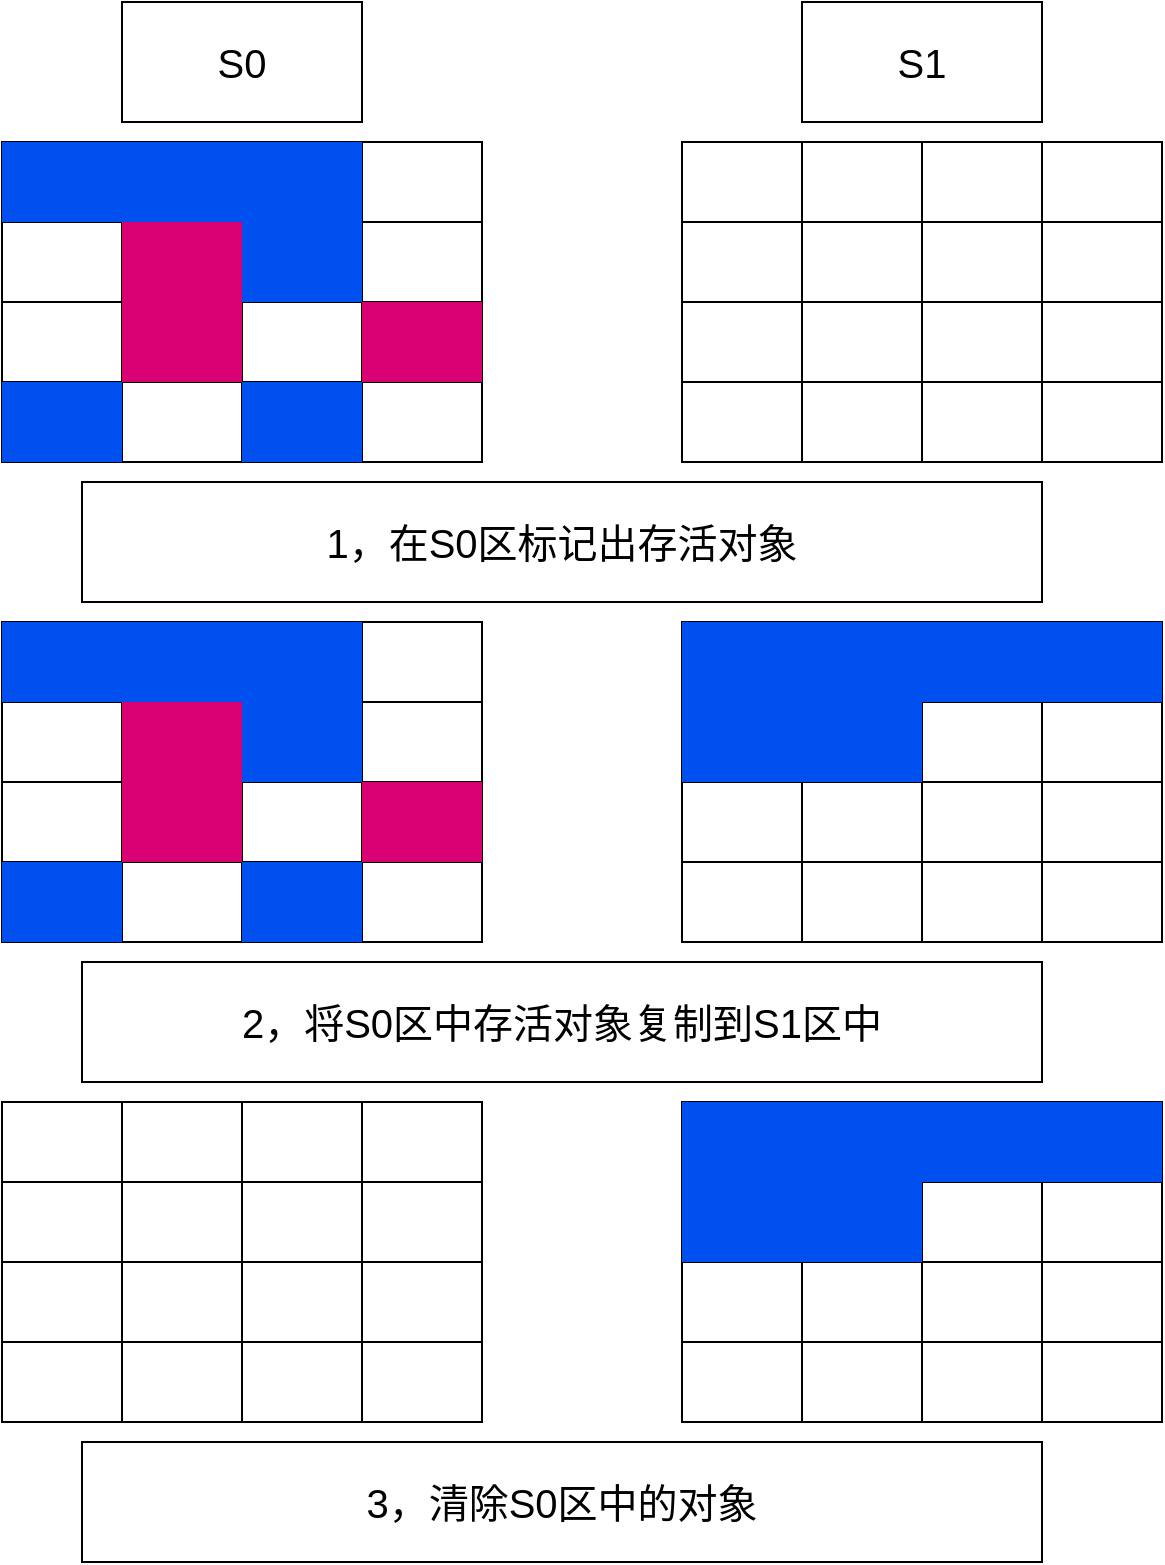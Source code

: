 <mxfile version="14.3.2" type="github">
  <diagram id="u2brwqmznn7h5zgTEAcD" name="Page-1">
    <mxGraphModel dx="1422" dy="1883" grid="1" gridSize="10" guides="1" tooltips="1" connect="1" arrows="1" fold="1" page="1" pageScale="1" pageWidth="827" pageHeight="1169" math="0" shadow="0">
      <root>
        <mxCell id="0" />
        <mxCell id="1" parent="0" />
        <mxCell id="-_webPQmhwI-9-KxhWY7-37" value="" style="shape=table;html=1;whiteSpace=wrap;startSize=0;container=1;collapsible=0;childLayout=tableLayout;rowLines=1;columnLines=1;" vertex="1" parent="1">
          <mxGeometry x="120" y="40" width="240" height="160" as="geometry" />
        </mxCell>
        <mxCell id="-_webPQmhwI-9-KxhWY7-38" style="shape=partialRectangle;html=1;whiteSpace=wrap;collapsible=0;dropTarget=0;pointerEvents=0;fillColor=none;top=0;left=0;bottom=0;right=0;points=[[0,0.5],[1,0.5]];portConstraint=eastwest;" vertex="1" parent="-_webPQmhwI-9-KxhWY7-37">
          <mxGeometry width="240" height="40" as="geometry" />
        </mxCell>
        <mxCell id="-_webPQmhwI-9-KxhWY7-39" style="shape=partialRectangle;html=1;whiteSpace=wrap;connectable=0;fillColor=#0050ef;top=0;left=0;bottom=0;right=0;overflow=hidden;strokeColor=#001DBC;fontColor=#ffffff;" vertex="1" parent="-_webPQmhwI-9-KxhWY7-38">
          <mxGeometry width="60" height="40" as="geometry" />
        </mxCell>
        <mxCell id="-_webPQmhwI-9-KxhWY7-40" style="shape=partialRectangle;html=1;whiteSpace=wrap;connectable=0;fillColor=#0050ef;top=0;left=0;bottom=0;right=0;overflow=hidden;strokeColor=#001DBC;fontColor=#ffffff;" vertex="1" parent="-_webPQmhwI-9-KxhWY7-38">
          <mxGeometry x="60" width="60" height="40" as="geometry" />
        </mxCell>
        <mxCell id="-_webPQmhwI-9-KxhWY7-41" style="shape=partialRectangle;html=1;whiteSpace=wrap;connectable=0;fillColor=#0050ef;top=0;left=0;bottom=0;right=0;overflow=hidden;strokeColor=#001DBC;fontColor=#ffffff;" vertex="1" parent="-_webPQmhwI-9-KxhWY7-38">
          <mxGeometry x="120" width="60" height="40" as="geometry" />
        </mxCell>
        <mxCell id="-_webPQmhwI-9-KxhWY7-42" style="shape=partialRectangle;html=1;whiteSpace=wrap;connectable=0;fillColor=none;top=0;left=0;bottom=0;right=0;overflow=hidden;" vertex="1" parent="-_webPQmhwI-9-KxhWY7-38">
          <mxGeometry x="180" width="60" height="40" as="geometry" />
        </mxCell>
        <mxCell id="-_webPQmhwI-9-KxhWY7-43" value="" style="shape=partialRectangle;html=1;whiteSpace=wrap;collapsible=0;dropTarget=0;pointerEvents=0;fillColor=none;top=0;left=0;bottom=0;right=0;points=[[0,0.5],[1,0.5]];portConstraint=eastwest;" vertex="1" parent="-_webPQmhwI-9-KxhWY7-37">
          <mxGeometry y="40" width="240" height="40" as="geometry" />
        </mxCell>
        <mxCell id="-_webPQmhwI-9-KxhWY7-44" style="shape=partialRectangle;html=1;whiteSpace=wrap;connectable=0;fillColor=none;top=0;left=0;bottom=0;right=0;overflow=hidden;" vertex="1" parent="-_webPQmhwI-9-KxhWY7-43">
          <mxGeometry width="60" height="40" as="geometry" />
        </mxCell>
        <mxCell id="-_webPQmhwI-9-KxhWY7-45" value="" style="shape=partialRectangle;html=1;whiteSpace=wrap;connectable=0;fillColor=#d80073;top=0;left=0;bottom=0;right=0;overflow=hidden;strokeColor=#A50040;fontColor=#ffffff;" vertex="1" parent="-_webPQmhwI-9-KxhWY7-43">
          <mxGeometry x="60" width="60" height="40" as="geometry" />
        </mxCell>
        <mxCell id="-_webPQmhwI-9-KxhWY7-46" value="" style="shape=partialRectangle;html=1;whiteSpace=wrap;connectable=0;fillColor=#0050ef;top=0;left=0;bottom=0;right=0;overflow=hidden;strokeColor=#001DBC;fontColor=#ffffff;" vertex="1" parent="-_webPQmhwI-9-KxhWY7-43">
          <mxGeometry x="120" width="60" height="40" as="geometry" />
        </mxCell>
        <mxCell id="-_webPQmhwI-9-KxhWY7-47" style="shape=partialRectangle;html=1;whiteSpace=wrap;connectable=0;fillColor=none;top=0;left=0;bottom=0;right=0;overflow=hidden;" vertex="1" parent="-_webPQmhwI-9-KxhWY7-43">
          <mxGeometry x="180" width="60" height="40" as="geometry" />
        </mxCell>
        <mxCell id="-_webPQmhwI-9-KxhWY7-48" value="" style="shape=partialRectangle;html=1;whiteSpace=wrap;collapsible=0;dropTarget=0;pointerEvents=0;fillColor=none;top=0;left=0;bottom=0;right=0;points=[[0,0.5],[1,0.5]];portConstraint=eastwest;" vertex="1" parent="-_webPQmhwI-9-KxhWY7-37">
          <mxGeometry y="80" width="240" height="40" as="geometry" />
        </mxCell>
        <mxCell id="-_webPQmhwI-9-KxhWY7-49" style="shape=partialRectangle;html=1;whiteSpace=wrap;connectable=0;fillColor=none;top=0;left=0;bottom=0;right=0;overflow=hidden;" vertex="1" parent="-_webPQmhwI-9-KxhWY7-48">
          <mxGeometry width="60" height="40" as="geometry" />
        </mxCell>
        <mxCell id="-_webPQmhwI-9-KxhWY7-50" value="" style="shape=partialRectangle;html=1;whiteSpace=wrap;connectable=0;fillColor=#d80073;top=0;left=0;bottom=0;right=0;overflow=hidden;strokeColor=#A50040;fontColor=#ffffff;" vertex="1" parent="-_webPQmhwI-9-KxhWY7-48">
          <mxGeometry x="60" width="60" height="40" as="geometry" />
        </mxCell>
        <mxCell id="-_webPQmhwI-9-KxhWY7-51" value="" style="shape=partialRectangle;html=1;whiteSpace=wrap;connectable=0;fillColor=none;top=0;left=0;bottom=0;right=0;overflow=hidden;" vertex="1" parent="-_webPQmhwI-9-KxhWY7-48">
          <mxGeometry x="120" width="60" height="40" as="geometry" />
        </mxCell>
        <mxCell id="-_webPQmhwI-9-KxhWY7-52" style="shape=partialRectangle;html=1;whiteSpace=wrap;connectable=0;fillColor=#d80073;top=0;left=0;bottom=0;right=0;overflow=hidden;strokeColor=#A50040;fontColor=#ffffff;" vertex="1" parent="-_webPQmhwI-9-KxhWY7-48">
          <mxGeometry x="180" width="60" height="40" as="geometry" />
        </mxCell>
        <mxCell id="-_webPQmhwI-9-KxhWY7-53" value="" style="shape=partialRectangle;html=1;whiteSpace=wrap;collapsible=0;dropTarget=0;pointerEvents=0;fillColor=none;top=0;left=0;bottom=0;right=0;points=[[0,0.5],[1,0.5]];portConstraint=eastwest;" vertex="1" parent="-_webPQmhwI-9-KxhWY7-37">
          <mxGeometry y="120" width="240" height="40" as="geometry" />
        </mxCell>
        <mxCell id="-_webPQmhwI-9-KxhWY7-54" style="shape=partialRectangle;html=1;whiteSpace=wrap;connectable=0;fillColor=#0050ef;top=0;left=0;bottom=0;right=0;overflow=hidden;strokeColor=#001DBC;fontColor=#ffffff;" vertex="1" parent="-_webPQmhwI-9-KxhWY7-53">
          <mxGeometry width="60" height="40" as="geometry" />
        </mxCell>
        <mxCell id="-_webPQmhwI-9-KxhWY7-55" value="" style="shape=partialRectangle;html=1;whiteSpace=wrap;connectable=0;fillColor=none;top=0;left=0;bottom=0;right=0;overflow=hidden;" vertex="1" parent="-_webPQmhwI-9-KxhWY7-53">
          <mxGeometry x="60" width="60" height="40" as="geometry" />
        </mxCell>
        <mxCell id="-_webPQmhwI-9-KxhWY7-56" value="" style="shape=partialRectangle;html=1;whiteSpace=wrap;connectable=0;fillColor=#0050ef;top=0;left=0;bottom=0;right=0;overflow=hidden;strokeColor=#001DBC;fontColor=#ffffff;" vertex="1" parent="-_webPQmhwI-9-KxhWY7-53">
          <mxGeometry x="120" width="60" height="40" as="geometry" />
        </mxCell>
        <mxCell id="-_webPQmhwI-9-KxhWY7-57" style="shape=partialRectangle;html=1;whiteSpace=wrap;connectable=0;fillColor=none;top=0;left=0;bottom=0;right=0;overflow=hidden;" vertex="1" parent="-_webPQmhwI-9-KxhWY7-53">
          <mxGeometry x="180" width="60" height="40" as="geometry" />
        </mxCell>
        <mxCell id="-_webPQmhwI-9-KxhWY7-101" value="S0" style="rounded=0;whiteSpace=wrap;html=1;fontSize=20;" vertex="1" parent="1">
          <mxGeometry x="180" y="-30" width="120" height="60" as="geometry" />
        </mxCell>
        <mxCell id="-_webPQmhwI-9-KxhWY7-102" value="S1" style="rounded=0;whiteSpace=wrap;html=1;fontSize=20;" vertex="1" parent="1">
          <mxGeometry x="520" y="-30" width="120" height="60" as="geometry" />
        </mxCell>
        <mxCell id="-_webPQmhwI-9-KxhWY7-103" value="" style="shape=table;html=1;whiteSpace=wrap;startSize=0;container=1;collapsible=0;childLayout=tableLayout;" vertex="1" parent="1">
          <mxGeometry x="460" y="280" width="240" height="160" as="geometry" />
        </mxCell>
        <mxCell id="-_webPQmhwI-9-KxhWY7-104" value="" style="shape=partialRectangle;html=1;whiteSpace=wrap;collapsible=0;dropTarget=0;pointerEvents=0;fillColor=none;top=0;left=0;bottom=0;right=0;points=[[0,0.5],[1,0.5]];portConstraint=eastwest;" vertex="1" parent="-_webPQmhwI-9-KxhWY7-103">
          <mxGeometry width="240" height="40" as="geometry" />
        </mxCell>
        <mxCell id="-_webPQmhwI-9-KxhWY7-105" value="" style="shape=partialRectangle;html=1;whiteSpace=wrap;connectable=0;fillColor=#0050ef;top=0;left=0;bottom=0;right=0;overflow=hidden;strokeColor=#001DBC;fontColor=#ffffff;" vertex="1" parent="-_webPQmhwI-9-KxhWY7-104">
          <mxGeometry width="60" height="40" as="geometry" />
        </mxCell>
        <mxCell id="-_webPQmhwI-9-KxhWY7-106" value="" style="shape=partialRectangle;html=1;whiteSpace=wrap;connectable=0;fillColor=#0050ef;top=0;left=0;bottom=0;right=0;overflow=hidden;strokeColor=#001DBC;fontColor=#ffffff;" vertex="1" parent="-_webPQmhwI-9-KxhWY7-104">
          <mxGeometry x="60" width="60" height="40" as="geometry" />
        </mxCell>
        <mxCell id="-_webPQmhwI-9-KxhWY7-107" value="" style="shape=partialRectangle;html=1;whiteSpace=wrap;connectable=0;fillColor=#0050ef;top=0;left=0;bottom=0;right=0;overflow=hidden;strokeColor=#001DBC;fontColor=#ffffff;" vertex="1" parent="-_webPQmhwI-9-KxhWY7-104">
          <mxGeometry x="120" width="60" height="40" as="geometry" />
        </mxCell>
        <mxCell id="-_webPQmhwI-9-KxhWY7-108" style="shape=partialRectangle;html=1;whiteSpace=wrap;connectable=0;fillColor=#0050ef;top=0;left=0;bottom=0;right=0;overflow=hidden;strokeColor=#001DBC;fontColor=#ffffff;" vertex="1" parent="-_webPQmhwI-9-KxhWY7-104">
          <mxGeometry x="180" width="60" height="40" as="geometry" />
        </mxCell>
        <mxCell id="-_webPQmhwI-9-KxhWY7-109" value="" style="shape=partialRectangle;html=1;whiteSpace=wrap;collapsible=0;dropTarget=0;pointerEvents=0;fillColor=none;top=0;left=0;bottom=0;right=0;points=[[0,0.5],[1,0.5]];portConstraint=eastwest;" vertex="1" parent="-_webPQmhwI-9-KxhWY7-103">
          <mxGeometry y="40" width="240" height="40" as="geometry" />
        </mxCell>
        <mxCell id="-_webPQmhwI-9-KxhWY7-110" value="" style="shape=partialRectangle;html=1;whiteSpace=wrap;connectable=0;fillColor=#0050ef;top=0;left=0;bottom=0;right=0;overflow=hidden;strokeColor=#001DBC;fontColor=#ffffff;" vertex="1" parent="-_webPQmhwI-9-KxhWY7-109">
          <mxGeometry width="60" height="40" as="geometry" />
        </mxCell>
        <mxCell id="-_webPQmhwI-9-KxhWY7-111" value="" style="shape=partialRectangle;html=1;whiteSpace=wrap;connectable=0;fillColor=#0050ef;top=0;left=0;bottom=0;right=0;overflow=hidden;strokeColor=#001DBC;fontColor=#ffffff;" vertex="1" parent="-_webPQmhwI-9-KxhWY7-109">
          <mxGeometry x="60" width="60" height="40" as="geometry" />
        </mxCell>
        <mxCell id="-_webPQmhwI-9-KxhWY7-112" value="" style="shape=partialRectangle;html=1;whiteSpace=wrap;connectable=0;fillColor=none;top=0;left=0;bottom=0;right=0;overflow=hidden;" vertex="1" parent="-_webPQmhwI-9-KxhWY7-109">
          <mxGeometry x="120" width="60" height="40" as="geometry" />
        </mxCell>
        <mxCell id="-_webPQmhwI-9-KxhWY7-113" style="shape=partialRectangle;html=1;whiteSpace=wrap;connectable=0;fillColor=none;top=0;left=0;bottom=0;right=0;overflow=hidden;" vertex="1" parent="-_webPQmhwI-9-KxhWY7-109">
          <mxGeometry x="180" width="60" height="40" as="geometry" />
        </mxCell>
        <mxCell id="-_webPQmhwI-9-KxhWY7-114" value="" style="shape=partialRectangle;html=1;whiteSpace=wrap;collapsible=0;dropTarget=0;pointerEvents=0;fillColor=none;top=0;left=0;bottom=0;right=0;points=[[0,0.5],[1,0.5]];portConstraint=eastwest;" vertex="1" parent="-_webPQmhwI-9-KxhWY7-103">
          <mxGeometry y="80" width="240" height="40" as="geometry" />
        </mxCell>
        <mxCell id="-_webPQmhwI-9-KxhWY7-115" value="" style="shape=partialRectangle;html=1;whiteSpace=wrap;connectable=0;fillColor=none;top=0;left=0;bottom=0;right=0;overflow=hidden;" vertex="1" parent="-_webPQmhwI-9-KxhWY7-114">
          <mxGeometry width="60" height="40" as="geometry" />
        </mxCell>
        <mxCell id="-_webPQmhwI-9-KxhWY7-116" value="" style="shape=partialRectangle;html=1;whiteSpace=wrap;connectable=0;fillColor=none;top=0;left=0;bottom=0;right=0;overflow=hidden;" vertex="1" parent="-_webPQmhwI-9-KxhWY7-114">
          <mxGeometry x="60" width="60" height="40" as="geometry" />
        </mxCell>
        <mxCell id="-_webPQmhwI-9-KxhWY7-117" value="" style="shape=partialRectangle;html=1;whiteSpace=wrap;connectable=0;fillColor=none;top=0;left=0;bottom=0;right=0;overflow=hidden;" vertex="1" parent="-_webPQmhwI-9-KxhWY7-114">
          <mxGeometry x="120" width="60" height="40" as="geometry" />
        </mxCell>
        <mxCell id="-_webPQmhwI-9-KxhWY7-118" style="shape=partialRectangle;html=1;whiteSpace=wrap;connectable=0;fillColor=none;top=0;left=0;bottom=0;right=0;overflow=hidden;" vertex="1" parent="-_webPQmhwI-9-KxhWY7-114">
          <mxGeometry x="180" width="60" height="40" as="geometry" />
        </mxCell>
        <mxCell id="-_webPQmhwI-9-KxhWY7-119" style="shape=partialRectangle;html=1;whiteSpace=wrap;collapsible=0;dropTarget=0;pointerEvents=0;fillColor=none;top=0;left=0;bottom=0;right=0;points=[[0,0.5],[1,0.5]];portConstraint=eastwest;" vertex="1" parent="-_webPQmhwI-9-KxhWY7-103">
          <mxGeometry y="120" width="240" height="40" as="geometry" />
        </mxCell>
        <mxCell id="-_webPQmhwI-9-KxhWY7-120" style="shape=partialRectangle;html=1;whiteSpace=wrap;connectable=0;fillColor=none;top=0;left=0;bottom=0;right=0;overflow=hidden;" vertex="1" parent="-_webPQmhwI-9-KxhWY7-119">
          <mxGeometry width="60" height="40" as="geometry" />
        </mxCell>
        <mxCell id="-_webPQmhwI-9-KxhWY7-121" style="shape=partialRectangle;html=1;whiteSpace=wrap;connectable=0;fillColor=none;top=0;left=0;bottom=0;right=0;overflow=hidden;" vertex="1" parent="-_webPQmhwI-9-KxhWY7-119">
          <mxGeometry x="60" width="60" height="40" as="geometry" />
        </mxCell>
        <mxCell id="-_webPQmhwI-9-KxhWY7-122" style="shape=partialRectangle;html=1;whiteSpace=wrap;connectable=0;fillColor=none;top=0;left=0;bottom=0;right=0;overflow=hidden;" vertex="1" parent="-_webPQmhwI-9-KxhWY7-119">
          <mxGeometry x="120" width="60" height="40" as="geometry" />
        </mxCell>
        <mxCell id="-_webPQmhwI-9-KxhWY7-123" style="shape=partialRectangle;html=1;whiteSpace=wrap;connectable=0;fillColor=none;top=0;left=0;bottom=0;right=0;overflow=hidden;" vertex="1" parent="-_webPQmhwI-9-KxhWY7-119">
          <mxGeometry x="180" width="60" height="40" as="geometry" />
        </mxCell>
        <mxCell id="-_webPQmhwI-9-KxhWY7-124" value="" style="shape=table;html=1;whiteSpace=wrap;startSize=0;container=1;collapsible=0;childLayout=tableLayout;rowLines=1;columnLines=1;" vertex="1" parent="1">
          <mxGeometry x="120" y="280" width="240" height="160" as="geometry" />
        </mxCell>
        <mxCell id="-_webPQmhwI-9-KxhWY7-125" style="shape=partialRectangle;html=1;whiteSpace=wrap;collapsible=0;dropTarget=0;pointerEvents=0;fillColor=none;top=0;left=0;bottom=0;right=0;points=[[0,0.5],[1,0.5]];portConstraint=eastwest;" vertex="1" parent="-_webPQmhwI-9-KxhWY7-124">
          <mxGeometry width="240" height="40" as="geometry" />
        </mxCell>
        <mxCell id="-_webPQmhwI-9-KxhWY7-126" style="shape=partialRectangle;html=1;whiteSpace=wrap;connectable=0;fillColor=#0050ef;top=0;left=0;bottom=0;right=0;overflow=hidden;strokeColor=#001DBC;fontColor=#ffffff;" vertex="1" parent="-_webPQmhwI-9-KxhWY7-125">
          <mxGeometry width="60" height="40" as="geometry" />
        </mxCell>
        <mxCell id="-_webPQmhwI-9-KxhWY7-127" style="shape=partialRectangle;html=1;whiteSpace=wrap;connectable=0;fillColor=#0050ef;top=0;left=0;bottom=0;right=0;overflow=hidden;strokeColor=#001DBC;fontColor=#ffffff;" vertex="1" parent="-_webPQmhwI-9-KxhWY7-125">
          <mxGeometry x="60" width="60" height="40" as="geometry" />
        </mxCell>
        <mxCell id="-_webPQmhwI-9-KxhWY7-128" style="shape=partialRectangle;html=1;whiteSpace=wrap;connectable=0;fillColor=#0050ef;top=0;left=0;bottom=0;right=0;overflow=hidden;strokeColor=#001DBC;fontColor=#ffffff;" vertex="1" parent="-_webPQmhwI-9-KxhWY7-125">
          <mxGeometry x="120" width="60" height="40" as="geometry" />
        </mxCell>
        <mxCell id="-_webPQmhwI-9-KxhWY7-129" style="shape=partialRectangle;html=1;whiteSpace=wrap;connectable=0;fillColor=none;top=0;left=0;bottom=0;right=0;overflow=hidden;" vertex="1" parent="-_webPQmhwI-9-KxhWY7-125">
          <mxGeometry x="180" width="60" height="40" as="geometry" />
        </mxCell>
        <mxCell id="-_webPQmhwI-9-KxhWY7-130" value="" style="shape=partialRectangle;html=1;whiteSpace=wrap;collapsible=0;dropTarget=0;pointerEvents=0;fillColor=none;top=0;left=0;bottom=0;right=0;points=[[0,0.5],[1,0.5]];portConstraint=eastwest;" vertex="1" parent="-_webPQmhwI-9-KxhWY7-124">
          <mxGeometry y="40" width="240" height="40" as="geometry" />
        </mxCell>
        <mxCell id="-_webPQmhwI-9-KxhWY7-131" style="shape=partialRectangle;html=1;whiteSpace=wrap;connectable=0;fillColor=none;top=0;left=0;bottom=0;right=0;overflow=hidden;" vertex="1" parent="-_webPQmhwI-9-KxhWY7-130">
          <mxGeometry width="60" height="40" as="geometry" />
        </mxCell>
        <mxCell id="-_webPQmhwI-9-KxhWY7-132" value="" style="shape=partialRectangle;html=1;whiteSpace=wrap;connectable=0;fillColor=#d80073;top=0;left=0;bottom=0;right=0;overflow=hidden;strokeColor=#A50040;fontColor=#ffffff;" vertex="1" parent="-_webPQmhwI-9-KxhWY7-130">
          <mxGeometry x="60" width="60" height="40" as="geometry" />
        </mxCell>
        <mxCell id="-_webPQmhwI-9-KxhWY7-133" value="" style="shape=partialRectangle;html=1;whiteSpace=wrap;connectable=0;fillColor=#0050ef;top=0;left=0;bottom=0;right=0;overflow=hidden;strokeColor=#001DBC;fontColor=#ffffff;" vertex="1" parent="-_webPQmhwI-9-KxhWY7-130">
          <mxGeometry x="120" width="60" height="40" as="geometry" />
        </mxCell>
        <mxCell id="-_webPQmhwI-9-KxhWY7-134" style="shape=partialRectangle;html=1;whiteSpace=wrap;connectable=0;fillColor=none;top=0;left=0;bottom=0;right=0;overflow=hidden;" vertex="1" parent="-_webPQmhwI-9-KxhWY7-130">
          <mxGeometry x="180" width="60" height="40" as="geometry" />
        </mxCell>
        <mxCell id="-_webPQmhwI-9-KxhWY7-135" value="" style="shape=partialRectangle;html=1;whiteSpace=wrap;collapsible=0;dropTarget=0;pointerEvents=0;fillColor=none;top=0;left=0;bottom=0;right=0;points=[[0,0.5],[1,0.5]];portConstraint=eastwest;" vertex="1" parent="-_webPQmhwI-9-KxhWY7-124">
          <mxGeometry y="80" width="240" height="40" as="geometry" />
        </mxCell>
        <mxCell id="-_webPQmhwI-9-KxhWY7-136" style="shape=partialRectangle;html=1;whiteSpace=wrap;connectable=0;fillColor=none;top=0;left=0;bottom=0;right=0;overflow=hidden;" vertex="1" parent="-_webPQmhwI-9-KxhWY7-135">
          <mxGeometry width="60" height="40" as="geometry" />
        </mxCell>
        <mxCell id="-_webPQmhwI-9-KxhWY7-137" value="" style="shape=partialRectangle;html=1;whiteSpace=wrap;connectable=0;fillColor=#d80073;top=0;left=0;bottom=0;right=0;overflow=hidden;strokeColor=#A50040;fontColor=#ffffff;" vertex="1" parent="-_webPQmhwI-9-KxhWY7-135">
          <mxGeometry x="60" width="60" height="40" as="geometry" />
        </mxCell>
        <mxCell id="-_webPQmhwI-9-KxhWY7-138" value="" style="shape=partialRectangle;html=1;whiteSpace=wrap;connectable=0;fillColor=none;top=0;left=0;bottom=0;right=0;overflow=hidden;" vertex="1" parent="-_webPQmhwI-9-KxhWY7-135">
          <mxGeometry x="120" width="60" height="40" as="geometry" />
        </mxCell>
        <mxCell id="-_webPQmhwI-9-KxhWY7-139" style="shape=partialRectangle;html=1;whiteSpace=wrap;connectable=0;fillColor=#d80073;top=0;left=0;bottom=0;right=0;overflow=hidden;strokeColor=#A50040;fontColor=#ffffff;" vertex="1" parent="-_webPQmhwI-9-KxhWY7-135">
          <mxGeometry x="180" width="60" height="40" as="geometry" />
        </mxCell>
        <mxCell id="-_webPQmhwI-9-KxhWY7-140" value="" style="shape=partialRectangle;html=1;whiteSpace=wrap;collapsible=0;dropTarget=0;pointerEvents=0;fillColor=none;top=0;left=0;bottom=0;right=0;points=[[0,0.5],[1,0.5]];portConstraint=eastwest;" vertex="1" parent="-_webPQmhwI-9-KxhWY7-124">
          <mxGeometry y="120" width="240" height="40" as="geometry" />
        </mxCell>
        <mxCell id="-_webPQmhwI-9-KxhWY7-141" style="shape=partialRectangle;html=1;whiteSpace=wrap;connectable=0;fillColor=#0050ef;top=0;left=0;bottom=0;right=0;overflow=hidden;strokeColor=#001DBC;fontColor=#ffffff;" vertex="1" parent="-_webPQmhwI-9-KxhWY7-140">
          <mxGeometry width="60" height="40" as="geometry" />
        </mxCell>
        <mxCell id="-_webPQmhwI-9-KxhWY7-142" value="" style="shape=partialRectangle;html=1;whiteSpace=wrap;connectable=0;fillColor=none;top=0;left=0;bottom=0;right=0;overflow=hidden;" vertex="1" parent="-_webPQmhwI-9-KxhWY7-140">
          <mxGeometry x="60" width="60" height="40" as="geometry" />
        </mxCell>
        <mxCell id="-_webPQmhwI-9-KxhWY7-143" value="" style="shape=partialRectangle;html=1;whiteSpace=wrap;connectable=0;fillColor=#0050ef;top=0;left=0;bottom=0;right=0;overflow=hidden;strokeColor=#001DBC;fontColor=#ffffff;" vertex="1" parent="-_webPQmhwI-9-KxhWY7-140">
          <mxGeometry x="120" width="60" height="40" as="geometry" />
        </mxCell>
        <mxCell id="-_webPQmhwI-9-KxhWY7-144" style="shape=partialRectangle;html=1;whiteSpace=wrap;connectable=0;fillColor=none;top=0;left=0;bottom=0;right=0;overflow=hidden;" vertex="1" parent="-_webPQmhwI-9-KxhWY7-140">
          <mxGeometry x="180" width="60" height="40" as="geometry" />
        </mxCell>
        <mxCell id="-_webPQmhwI-9-KxhWY7-145" value="" style="shape=table;html=1;whiteSpace=wrap;startSize=0;container=1;collapsible=0;childLayout=tableLayout;" vertex="1" parent="1">
          <mxGeometry x="460" y="520" width="240" height="160" as="geometry" />
        </mxCell>
        <mxCell id="-_webPQmhwI-9-KxhWY7-146" value="" style="shape=partialRectangle;html=1;whiteSpace=wrap;collapsible=0;dropTarget=0;pointerEvents=0;fillColor=none;top=0;left=0;bottom=0;right=0;points=[[0,0.5],[1,0.5]];portConstraint=eastwest;" vertex="1" parent="-_webPQmhwI-9-KxhWY7-145">
          <mxGeometry width="240" height="40" as="geometry" />
        </mxCell>
        <mxCell id="-_webPQmhwI-9-KxhWY7-147" value="" style="shape=partialRectangle;html=1;whiteSpace=wrap;connectable=0;fillColor=#0050ef;top=0;left=0;bottom=0;right=0;overflow=hidden;strokeColor=#001DBC;fontColor=#ffffff;" vertex="1" parent="-_webPQmhwI-9-KxhWY7-146">
          <mxGeometry width="60" height="40" as="geometry" />
        </mxCell>
        <mxCell id="-_webPQmhwI-9-KxhWY7-148" value="" style="shape=partialRectangle;html=1;whiteSpace=wrap;connectable=0;fillColor=#0050ef;top=0;left=0;bottom=0;right=0;overflow=hidden;strokeColor=#001DBC;fontColor=#ffffff;" vertex="1" parent="-_webPQmhwI-9-KxhWY7-146">
          <mxGeometry x="60" width="60" height="40" as="geometry" />
        </mxCell>
        <mxCell id="-_webPQmhwI-9-KxhWY7-149" value="" style="shape=partialRectangle;html=1;whiteSpace=wrap;connectable=0;fillColor=#0050ef;top=0;left=0;bottom=0;right=0;overflow=hidden;strokeColor=#001DBC;fontColor=#ffffff;" vertex="1" parent="-_webPQmhwI-9-KxhWY7-146">
          <mxGeometry x="120" width="60" height="40" as="geometry" />
        </mxCell>
        <mxCell id="-_webPQmhwI-9-KxhWY7-150" style="shape=partialRectangle;html=1;whiteSpace=wrap;connectable=0;fillColor=#0050ef;top=0;left=0;bottom=0;right=0;overflow=hidden;strokeColor=#001DBC;fontColor=#ffffff;" vertex="1" parent="-_webPQmhwI-9-KxhWY7-146">
          <mxGeometry x="180" width="60" height="40" as="geometry" />
        </mxCell>
        <mxCell id="-_webPQmhwI-9-KxhWY7-151" value="" style="shape=partialRectangle;html=1;whiteSpace=wrap;collapsible=0;dropTarget=0;pointerEvents=0;fillColor=none;top=0;left=0;bottom=0;right=0;points=[[0,0.5],[1,0.5]];portConstraint=eastwest;" vertex="1" parent="-_webPQmhwI-9-KxhWY7-145">
          <mxGeometry y="40" width="240" height="40" as="geometry" />
        </mxCell>
        <mxCell id="-_webPQmhwI-9-KxhWY7-152" value="" style="shape=partialRectangle;html=1;whiteSpace=wrap;connectable=0;fillColor=#0050ef;top=0;left=0;bottom=0;right=0;overflow=hidden;strokeColor=#001DBC;fontColor=#ffffff;" vertex="1" parent="-_webPQmhwI-9-KxhWY7-151">
          <mxGeometry width="60" height="40" as="geometry" />
        </mxCell>
        <mxCell id="-_webPQmhwI-9-KxhWY7-153" value="" style="shape=partialRectangle;html=1;whiteSpace=wrap;connectable=0;fillColor=#0050ef;top=0;left=0;bottom=0;right=0;overflow=hidden;strokeColor=#001DBC;fontColor=#ffffff;" vertex="1" parent="-_webPQmhwI-9-KxhWY7-151">
          <mxGeometry x="60" width="60" height="40" as="geometry" />
        </mxCell>
        <mxCell id="-_webPQmhwI-9-KxhWY7-154" value="" style="shape=partialRectangle;html=1;whiteSpace=wrap;connectable=0;fillColor=none;top=0;left=0;bottom=0;right=0;overflow=hidden;" vertex="1" parent="-_webPQmhwI-9-KxhWY7-151">
          <mxGeometry x="120" width="60" height="40" as="geometry" />
        </mxCell>
        <mxCell id="-_webPQmhwI-9-KxhWY7-155" style="shape=partialRectangle;html=1;whiteSpace=wrap;connectable=0;fillColor=none;top=0;left=0;bottom=0;right=0;overflow=hidden;" vertex="1" parent="-_webPQmhwI-9-KxhWY7-151">
          <mxGeometry x="180" width="60" height="40" as="geometry" />
        </mxCell>
        <mxCell id="-_webPQmhwI-9-KxhWY7-156" value="" style="shape=partialRectangle;html=1;whiteSpace=wrap;collapsible=0;dropTarget=0;pointerEvents=0;fillColor=none;top=0;left=0;bottom=0;right=0;points=[[0,0.5],[1,0.5]];portConstraint=eastwest;" vertex="1" parent="-_webPQmhwI-9-KxhWY7-145">
          <mxGeometry y="80" width="240" height="40" as="geometry" />
        </mxCell>
        <mxCell id="-_webPQmhwI-9-KxhWY7-157" value="" style="shape=partialRectangle;html=1;whiteSpace=wrap;connectable=0;fillColor=none;top=0;left=0;bottom=0;right=0;overflow=hidden;" vertex="1" parent="-_webPQmhwI-9-KxhWY7-156">
          <mxGeometry width="60" height="40" as="geometry" />
        </mxCell>
        <mxCell id="-_webPQmhwI-9-KxhWY7-158" value="" style="shape=partialRectangle;html=1;whiteSpace=wrap;connectable=0;fillColor=none;top=0;left=0;bottom=0;right=0;overflow=hidden;" vertex="1" parent="-_webPQmhwI-9-KxhWY7-156">
          <mxGeometry x="60" width="60" height="40" as="geometry" />
        </mxCell>
        <mxCell id="-_webPQmhwI-9-KxhWY7-159" value="" style="shape=partialRectangle;html=1;whiteSpace=wrap;connectable=0;fillColor=none;top=0;left=0;bottom=0;right=0;overflow=hidden;" vertex="1" parent="-_webPQmhwI-9-KxhWY7-156">
          <mxGeometry x="120" width="60" height="40" as="geometry" />
        </mxCell>
        <mxCell id="-_webPQmhwI-9-KxhWY7-160" style="shape=partialRectangle;html=1;whiteSpace=wrap;connectable=0;fillColor=none;top=0;left=0;bottom=0;right=0;overflow=hidden;" vertex="1" parent="-_webPQmhwI-9-KxhWY7-156">
          <mxGeometry x="180" width="60" height="40" as="geometry" />
        </mxCell>
        <mxCell id="-_webPQmhwI-9-KxhWY7-161" style="shape=partialRectangle;html=1;whiteSpace=wrap;collapsible=0;dropTarget=0;pointerEvents=0;fillColor=none;top=0;left=0;bottom=0;right=0;points=[[0,0.5],[1,0.5]];portConstraint=eastwest;" vertex="1" parent="-_webPQmhwI-9-KxhWY7-145">
          <mxGeometry y="120" width="240" height="40" as="geometry" />
        </mxCell>
        <mxCell id="-_webPQmhwI-9-KxhWY7-162" style="shape=partialRectangle;html=1;whiteSpace=wrap;connectable=0;fillColor=none;top=0;left=0;bottom=0;right=0;overflow=hidden;" vertex="1" parent="-_webPQmhwI-9-KxhWY7-161">
          <mxGeometry width="60" height="40" as="geometry" />
        </mxCell>
        <mxCell id="-_webPQmhwI-9-KxhWY7-163" style="shape=partialRectangle;html=1;whiteSpace=wrap;connectable=0;fillColor=none;top=0;left=0;bottom=0;right=0;overflow=hidden;" vertex="1" parent="-_webPQmhwI-9-KxhWY7-161">
          <mxGeometry x="60" width="60" height="40" as="geometry" />
        </mxCell>
        <mxCell id="-_webPQmhwI-9-KxhWY7-164" style="shape=partialRectangle;html=1;whiteSpace=wrap;connectable=0;fillColor=none;top=0;left=0;bottom=0;right=0;overflow=hidden;" vertex="1" parent="-_webPQmhwI-9-KxhWY7-161">
          <mxGeometry x="120" width="60" height="40" as="geometry" />
        </mxCell>
        <mxCell id="-_webPQmhwI-9-KxhWY7-165" style="shape=partialRectangle;html=1;whiteSpace=wrap;connectable=0;fillColor=none;top=0;left=0;bottom=0;right=0;overflow=hidden;" vertex="1" parent="-_webPQmhwI-9-KxhWY7-161">
          <mxGeometry x="180" width="60" height="40" as="geometry" />
        </mxCell>
        <mxCell id="-_webPQmhwI-9-KxhWY7-187" value="" style="shape=table;html=1;whiteSpace=wrap;startSize=0;container=1;collapsible=0;childLayout=tableLayout;fontSize=20;" vertex="1" parent="1">
          <mxGeometry x="120" y="520" width="240" height="160" as="geometry" />
        </mxCell>
        <mxCell id="-_webPQmhwI-9-KxhWY7-188" value="" style="shape=partialRectangle;html=1;whiteSpace=wrap;collapsible=0;dropTarget=0;pointerEvents=0;fillColor=none;top=0;left=0;bottom=0;right=0;points=[[0,0.5],[1,0.5]];portConstraint=eastwest;" vertex="1" parent="-_webPQmhwI-9-KxhWY7-187">
          <mxGeometry width="240" height="40" as="geometry" />
        </mxCell>
        <mxCell id="-_webPQmhwI-9-KxhWY7-189" value="" style="shape=partialRectangle;html=1;whiteSpace=wrap;connectable=0;fillColor=none;top=0;left=0;bottom=0;right=0;overflow=hidden;" vertex="1" parent="-_webPQmhwI-9-KxhWY7-188">
          <mxGeometry width="60" height="40" as="geometry" />
        </mxCell>
        <mxCell id="-_webPQmhwI-9-KxhWY7-190" value="" style="shape=partialRectangle;html=1;whiteSpace=wrap;connectable=0;fillColor=none;top=0;left=0;bottom=0;right=0;overflow=hidden;" vertex="1" parent="-_webPQmhwI-9-KxhWY7-188">
          <mxGeometry x="60" width="60" height="40" as="geometry" />
        </mxCell>
        <mxCell id="-_webPQmhwI-9-KxhWY7-191" value="" style="shape=partialRectangle;html=1;whiteSpace=wrap;connectable=0;fillColor=none;top=0;left=0;bottom=0;right=0;overflow=hidden;" vertex="1" parent="-_webPQmhwI-9-KxhWY7-188">
          <mxGeometry x="120" width="60" height="40" as="geometry" />
        </mxCell>
        <mxCell id="-_webPQmhwI-9-KxhWY7-200" style="shape=partialRectangle;html=1;whiteSpace=wrap;connectable=0;fillColor=none;top=0;left=0;bottom=0;right=0;overflow=hidden;" vertex="1" parent="-_webPQmhwI-9-KxhWY7-188">
          <mxGeometry x="180" width="60" height="40" as="geometry" />
        </mxCell>
        <mxCell id="-_webPQmhwI-9-KxhWY7-192" value="" style="shape=partialRectangle;html=1;whiteSpace=wrap;collapsible=0;dropTarget=0;pointerEvents=0;fillColor=none;top=0;left=0;bottom=0;right=0;points=[[0,0.5],[1,0.5]];portConstraint=eastwest;" vertex="1" parent="-_webPQmhwI-9-KxhWY7-187">
          <mxGeometry y="40" width="240" height="40" as="geometry" />
        </mxCell>
        <mxCell id="-_webPQmhwI-9-KxhWY7-193" value="" style="shape=partialRectangle;html=1;whiteSpace=wrap;connectable=0;fillColor=none;top=0;left=0;bottom=0;right=0;overflow=hidden;" vertex="1" parent="-_webPQmhwI-9-KxhWY7-192">
          <mxGeometry width="60" height="40" as="geometry" />
        </mxCell>
        <mxCell id="-_webPQmhwI-9-KxhWY7-194" value="" style="shape=partialRectangle;html=1;whiteSpace=wrap;connectable=0;fillColor=none;top=0;left=0;bottom=0;right=0;overflow=hidden;" vertex="1" parent="-_webPQmhwI-9-KxhWY7-192">
          <mxGeometry x="60" width="60" height="40" as="geometry" />
        </mxCell>
        <mxCell id="-_webPQmhwI-9-KxhWY7-195" value="" style="shape=partialRectangle;html=1;whiteSpace=wrap;connectable=0;fillColor=none;top=0;left=0;bottom=0;right=0;overflow=hidden;" vertex="1" parent="-_webPQmhwI-9-KxhWY7-192">
          <mxGeometry x="120" width="60" height="40" as="geometry" />
        </mxCell>
        <mxCell id="-_webPQmhwI-9-KxhWY7-201" style="shape=partialRectangle;html=1;whiteSpace=wrap;connectable=0;fillColor=none;top=0;left=0;bottom=0;right=0;overflow=hidden;" vertex="1" parent="-_webPQmhwI-9-KxhWY7-192">
          <mxGeometry x="180" width="60" height="40" as="geometry" />
        </mxCell>
        <mxCell id="-_webPQmhwI-9-KxhWY7-196" value="" style="shape=partialRectangle;html=1;whiteSpace=wrap;collapsible=0;dropTarget=0;pointerEvents=0;fillColor=none;top=0;left=0;bottom=0;right=0;points=[[0,0.5],[1,0.5]];portConstraint=eastwest;" vertex="1" parent="-_webPQmhwI-9-KxhWY7-187">
          <mxGeometry y="80" width="240" height="40" as="geometry" />
        </mxCell>
        <mxCell id="-_webPQmhwI-9-KxhWY7-197" value="" style="shape=partialRectangle;html=1;whiteSpace=wrap;connectable=0;fillColor=none;top=0;left=0;bottom=0;right=0;overflow=hidden;" vertex="1" parent="-_webPQmhwI-9-KxhWY7-196">
          <mxGeometry width="60" height="40" as="geometry" />
        </mxCell>
        <mxCell id="-_webPQmhwI-9-KxhWY7-198" value="" style="shape=partialRectangle;html=1;whiteSpace=wrap;connectable=0;fillColor=none;top=0;left=0;bottom=0;right=0;overflow=hidden;" vertex="1" parent="-_webPQmhwI-9-KxhWY7-196">
          <mxGeometry x="60" width="60" height="40" as="geometry" />
        </mxCell>
        <mxCell id="-_webPQmhwI-9-KxhWY7-199" value="" style="shape=partialRectangle;html=1;whiteSpace=wrap;connectable=0;fillColor=none;top=0;left=0;bottom=0;right=0;overflow=hidden;" vertex="1" parent="-_webPQmhwI-9-KxhWY7-196">
          <mxGeometry x="120" width="60" height="40" as="geometry" />
        </mxCell>
        <mxCell id="-_webPQmhwI-9-KxhWY7-202" style="shape=partialRectangle;html=1;whiteSpace=wrap;connectable=0;fillColor=none;top=0;left=0;bottom=0;right=0;overflow=hidden;" vertex="1" parent="-_webPQmhwI-9-KxhWY7-196">
          <mxGeometry x="180" width="60" height="40" as="geometry" />
        </mxCell>
        <mxCell id="-_webPQmhwI-9-KxhWY7-203" style="shape=partialRectangle;html=1;whiteSpace=wrap;collapsible=0;dropTarget=0;pointerEvents=0;fillColor=none;top=0;left=0;bottom=0;right=0;points=[[0,0.5],[1,0.5]];portConstraint=eastwest;" vertex="1" parent="-_webPQmhwI-9-KxhWY7-187">
          <mxGeometry y="120" width="240" height="40" as="geometry" />
        </mxCell>
        <mxCell id="-_webPQmhwI-9-KxhWY7-204" style="shape=partialRectangle;html=1;whiteSpace=wrap;connectable=0;fillColor=none;top=0;left=0;bottom=0;right=0;overflow=hidden;" vertex="1" parent="-_webPQmhwI-9-KxhWY7-203">
          <mxGeometry width="60" height="40" as="geometry" />
        </mxCell>
        <mxCell id="-_webPQmhwI-9-KxhWY7-205" style="shape=partialRectangle;html=1;whiteSpace=wrap;connectable=0;fillColor=none;top=0;left=0;bottom=0;right=0;overflow=hidden;" vertex="1" parent="-_webPQmhwI-9-KxhWY7-203">
          <mxGeometry x="60" width="60" height="40" as="geometry" />
        </mxCell>
        <mxCell id="-_webPQmhwI-9-KxhWY7-206" style="shape=partialRectangle;html=1;whiteSpace=wrap;connectable=0;fillColor=none;top=0;left=0;bottom=0;right=0;overflow=hidden;" vertex="1" parent="-_webPQmhwI-9-KxhWY7-203">
          <mxGeometry x="120" width="60" height="40" as="geometry" />
        </mxCell>
        <mxCell id="-_webPQmhwI-9-KxhWY7-207" style="shape=partialRectangle;html=1;whiteSpace=wrap;connectable=0;fillColor=none;top=0;left=0;bottom=0;right=0;overflow=hidden;" vertex="1" parent="-_webPQmhwI-9-KxhWY7-203">
          <mxGeometry x="180" width="60" height="40" as="geometry" />
        </mxCell>
        <mxCell id="-_webPQmhwI-9-KxhWY7-208" value="" style="shape=table;html=1;whiteSpace=wrap;startSize=0;container=1;collapsible=0;childLayout=tableLayout;fontSize=20;" vertex="1" parent="1">
          <mxGeometry x="460" y="40" width="240" height="160" as="geometry" />
        </mxCell>
        <mxCell id="-_webPQmhwI-9-KxhWY7-209" value="" style="shape=partialRectangle;html=1;whiteSpace=wrap;collapsible=0;dropTarget=0;pointerEvents=0;fillColor=none;top=0;left=0;bottom=0;right=0;points=[[0,0.5],[1,0.5]];portConstraint=eastwest;" vertex="1" parent="-_webPQmhwI-9-KxhWY7-208">
          <mxGeometry width="240" height="40" as="geometry" />
        </mxCell>
        <mxCell id="-_webPQmhwI-9-KxhWY7-210" value="" style="shape=partialRectangle;html=1;whiteSpace=wrap;connectable=0;fillColor=none;top=0;left=0;bottom=0;right=0;overflow=hidden;" vertex="1" parent="-_webPQmhwI-9-KxhWY7-209">
          <mxGeometry width="60" height="40" as="geometry" />
        </mxCell>
        <mxCell id="-_webPQmhwI-9-KxhWY7-211" value="" style="shape=partialRectangle;html=1;whiteSpace=wrap;connectable=0;fillColor=none;top=0;left=0;bottom=0;right=0;overflow=hidden;" vertex="1" parent="-_webPQmhwI-9-KxhWY7-209">
          <mxGeometry x="60" width="60" height="40" as="geometry" />
        </mxCell>
        <mxCell id="-_webPQmhwI-9-KxhWY7-212" value="" style="shape=partialRectangle;html=1;whiteSpace=wrap;connectable=0;fillColor=none;top=0;left=0;bottom=0;right=0;overflow=hidden;" vertex="1" parent="-_webPQmhwI-9-KxhWY7-209">
          <mxGeometry x="120" width="60" height="40" as="geometry" />
        </mxCell>
        <mxCell id="-_webPQmhwI-9-KxhWY7-213" style="shape=partialRectangle;html=1;whiteSpace=wrap;connectable=0;fillColor=none;top=0;left=0;bottom=0;right=0;overflow=hidden;" vertex="1" parent="-_webPQmhwI-9-KxhWY7-209">
          <mxGeometry x="180" width="60" height="40" as="geometry" />
        </mxCell>
        <mxCell id="-_webPQmhwI-9-KxhWY7-214" value="" style="shape=partialRectangle;html=1;whiteSpace=wrap;collapsible=0;dropTarget=0;pointerEvents=0;fillColor=none;top=0;left=0;bottom=0;right=0;points=[[0,0.5],[1,0.5]];portConstraint=eastwest;" vertex="1" parent="-_webPQmhwI-9-KxhWY7-208">
          <mxGeometry y="40" width="240" height="40" as="geometry" />
        </mxCell>
        <mxCell id="-_webPQmhwI-9-KxhWY7-215" value="" style="shape=partialRectangle;html=1;whiteSpace=wrap;connectable=0;fillColor=none;top=0;left=0;bottom=0;right=0;overflow=hidden;" vertex="1" parent="-_webPQmhwI-9-KxhWY7-214">
          <mxGeometry width="60" height="40" as="geometry" />
        </mxCell>
        <mxCell id="-_webPQmhwI-9-KxhWY7-216" value="" style="shape=partialRectangle;html=1;whiteSpace=wrap;connectable=0;fillColor=none;top=0;left=0;bottom=0;right=0;overflow=hidden;" vertex="1" parent="-_webPQmhwI-9-KxhWY7-214">
          <mxGeometry x="60" width="60" height="40" as="geometry" />
        </mxCell>
        <mxCell id="-_webPQmhwI-9-KxhWY7-217" value="" style="shape=partialRectangle;html=1;whiteSpace=wrap;connectable=0;fillColor=none;top=0;left=0;bottom=0;right=0;overflow=hidden;" vertex="1" parent="-_webPQmhwI-9-KxhWY7-214">
          <mxGeometry x="120" width="60" height="40" as="geometry" />
        </mxCell>
        <mxCell id="-_webPQmhwI-9-KxhWY7-218" style="shape=partialRectangle;html=1;whiteSpace=wrap;connectable=0;fillColor=none;top=0;left=0;bottom=0;right=0;overflow=hidden;" vertex="1" parent="-_webPQmhwI-9-KxhWY7-214">
          <mxGeometry x="180" width="60" height="40" as="geometry" />
        </mxCell>
        <mxCell id="-_webPQmhwI-9-KxhWY7-219" value="" style="shape=partialRectangle;html=1;whiteSpace=wrap;collapsible=0;dropTarget=0;pointerEvents=0;fillColor=none;top=0;left=0;bottom=0;right=0;points=[[0,0.5],[1,0.5]];portConstraint=eastwest;" vertex="1" parent="-_webPQmhwI-9-KxhWY7-208">
          <mxGeometry y="80" width="240" height="40" as="geometry" />
        </mxCell>
        <mxCell id="-_webPQmhwI-9-KxhWY7-220" value="" style="shape=partialRectangle;html=1;whiteSpace=wrap;connectable=0;fillColor=none;top=0;left=0;bottom=0;right=0;overflow=hidden;" vertex="1" parent="-_webPQmhwI-9-KxhWY7-219">
          <mxGeometry width="60" height="40" as="geometry" />
        </mxCell>
        <mxCell id="-_webPQmhwI-9-KxhWY7-221" value="" style="shape=partialRectangle;html=1;whiteSpace=wrap;connectable=0;fillColor=none;top=0;left=0;bottom=0;right=0;overflow=hidden;" vertex="1" parent="-_webPQmhwI-9-KxhWY7-219">
          <mxGeometry x="60" width="60" height="40" as="geometry" />
        </mxCell>
        <mxCell id="-_webPQmhwI-9-KxhWY7-222" value="" style="shape=partialRectangle;html=1;whiteSpace=wrap;connectable=0;fillColor=none;top=0;left=0;bottom=0;right=0;overflow=hidden;" vertex="1" parent="-_webPQmhwI-9-KxhWY7-219">
          <mxGeometry x="120" width="60" height="40" as="geometry" />
        </mxCell>
        <mxCell id="-_webPQmhwI-9-KxhWY7-223" style="shape=partialRectangle;html=1;whiteSpace=wrap;connectable=0;fillColor=none;top=0;left=0;bottom=0;right=0;overflow=hidden;" vertex="1" parent="-_webPQmhwI-9-KxhWY7-219">
          <mxGeometry x="180" width="60" height="40" as="geometry" />
        </mxCell>
        <mxCell id="-_webPQmhwI-9-KxhWY7-224" style="shape=partialRectangle;html=1;whiteSpace=wrap;collapsible=0;dropTarget=0;pointerEvents=0;fillColor=none;top=0;left=0;bottom=0;right=0;points=[[0,0.5],[1,0.5]];portConstraint=eastwest;" vertex="1" parent="-_webPQmhwI-9-KxhWY7-208">
          <mxGeometry y="120" width="240" height="40" as="geometry" />
        </mxCell>
        <mxCell id="-_webPQmhwI-9-KxhWY7-225" style="shape=partialRectangle;html=1;whiteSpace=wrap;connectable=0;fillColor=none;top=0;left=0;bottom=0;right=0;overflow=hidden;" vertex="1" parent="-_webPQmhwI-9-KxhWY7-224">
          <mxGeometry width="60" height="40" as="geometry" />
        </mxCell>
        <mxCell id="-_webPQmhwI-9-KxhWY7-226" style="shape=partialRectangle;html=1;whiteSpace=wrap;connectable=0;fillColor=none;top=0;left=0;bottom=0;right=0;overflow=hidden;" vertex="1" parent="-_webPQmhwI-9-KxhWY7-224">
          <mxGeometry x="60" width="60" height="40" as="geometry" />
        </mxCell>
        <mxCell id="-_webPQmhwI-9-KxhWY7-227" style="shape=partialRectangle;html=1;whiteSpace=wrap;connectable=0;fillColor=none;top=0;left=0;bottom=0;right=0;overflow=hidden;" vertex="1" parent="-_webPQmhwI-9-KxhWY7-224">
          <mxGeometry x="120" width="60" height="40" as="geometry" />
        </mxCell>
        <mxCell id="-_webPQmhwI-9-KxhWY7-228" style="shape=partialRectangle;html=1;whiteSpace=wrap;connectable=0;fillColor=none;top=0;left=0;bottom=0;right=0;overflow=hidden;" vertex="1" parent="-_webPQmhwI-9-KxhWY7-224">
          <mxGeometry x="180" width="60" height="40" as="geometry" />
        </mxCell>
        <mxCell id="-_webPQmhwI-9-KxhWY7-229" value="1，在S0区标记出存活对象" style="rounded=0;whiteSpace=wrap;html=1;fontSize=20;" vertex="1" parent="1">
          <mxGeometry x="160" y="210" width="480" height="60" as="geometry" />
        </mxCell>
        <mxCell id="-_webPQmhwI-9-KxhWY7-230" value="2，将S0区中存活对象复制到S1区中" style="rounded=0;whiteSpace=wrap;html=1;fontSize=20;" vertex="1" parent="1">
          <mxGeometry x="160" y="450" width="480" height="60" as="geometry" />
        </mxCell>
        <mxCell id="-_webPQmhwI-9-KxhWY7-231" value="3，清除S0区中的对象" style="rounded=0;whiteSpace=wrap;html=1;fontSize=20;" vertex="1" parent="1">
          <mxGeometry x="160" y="690" width="480" height="60" as="geometry" />
        </mxCell>
      </root>
    </mxGraphModel>
  </diagram>
</mxfile>
